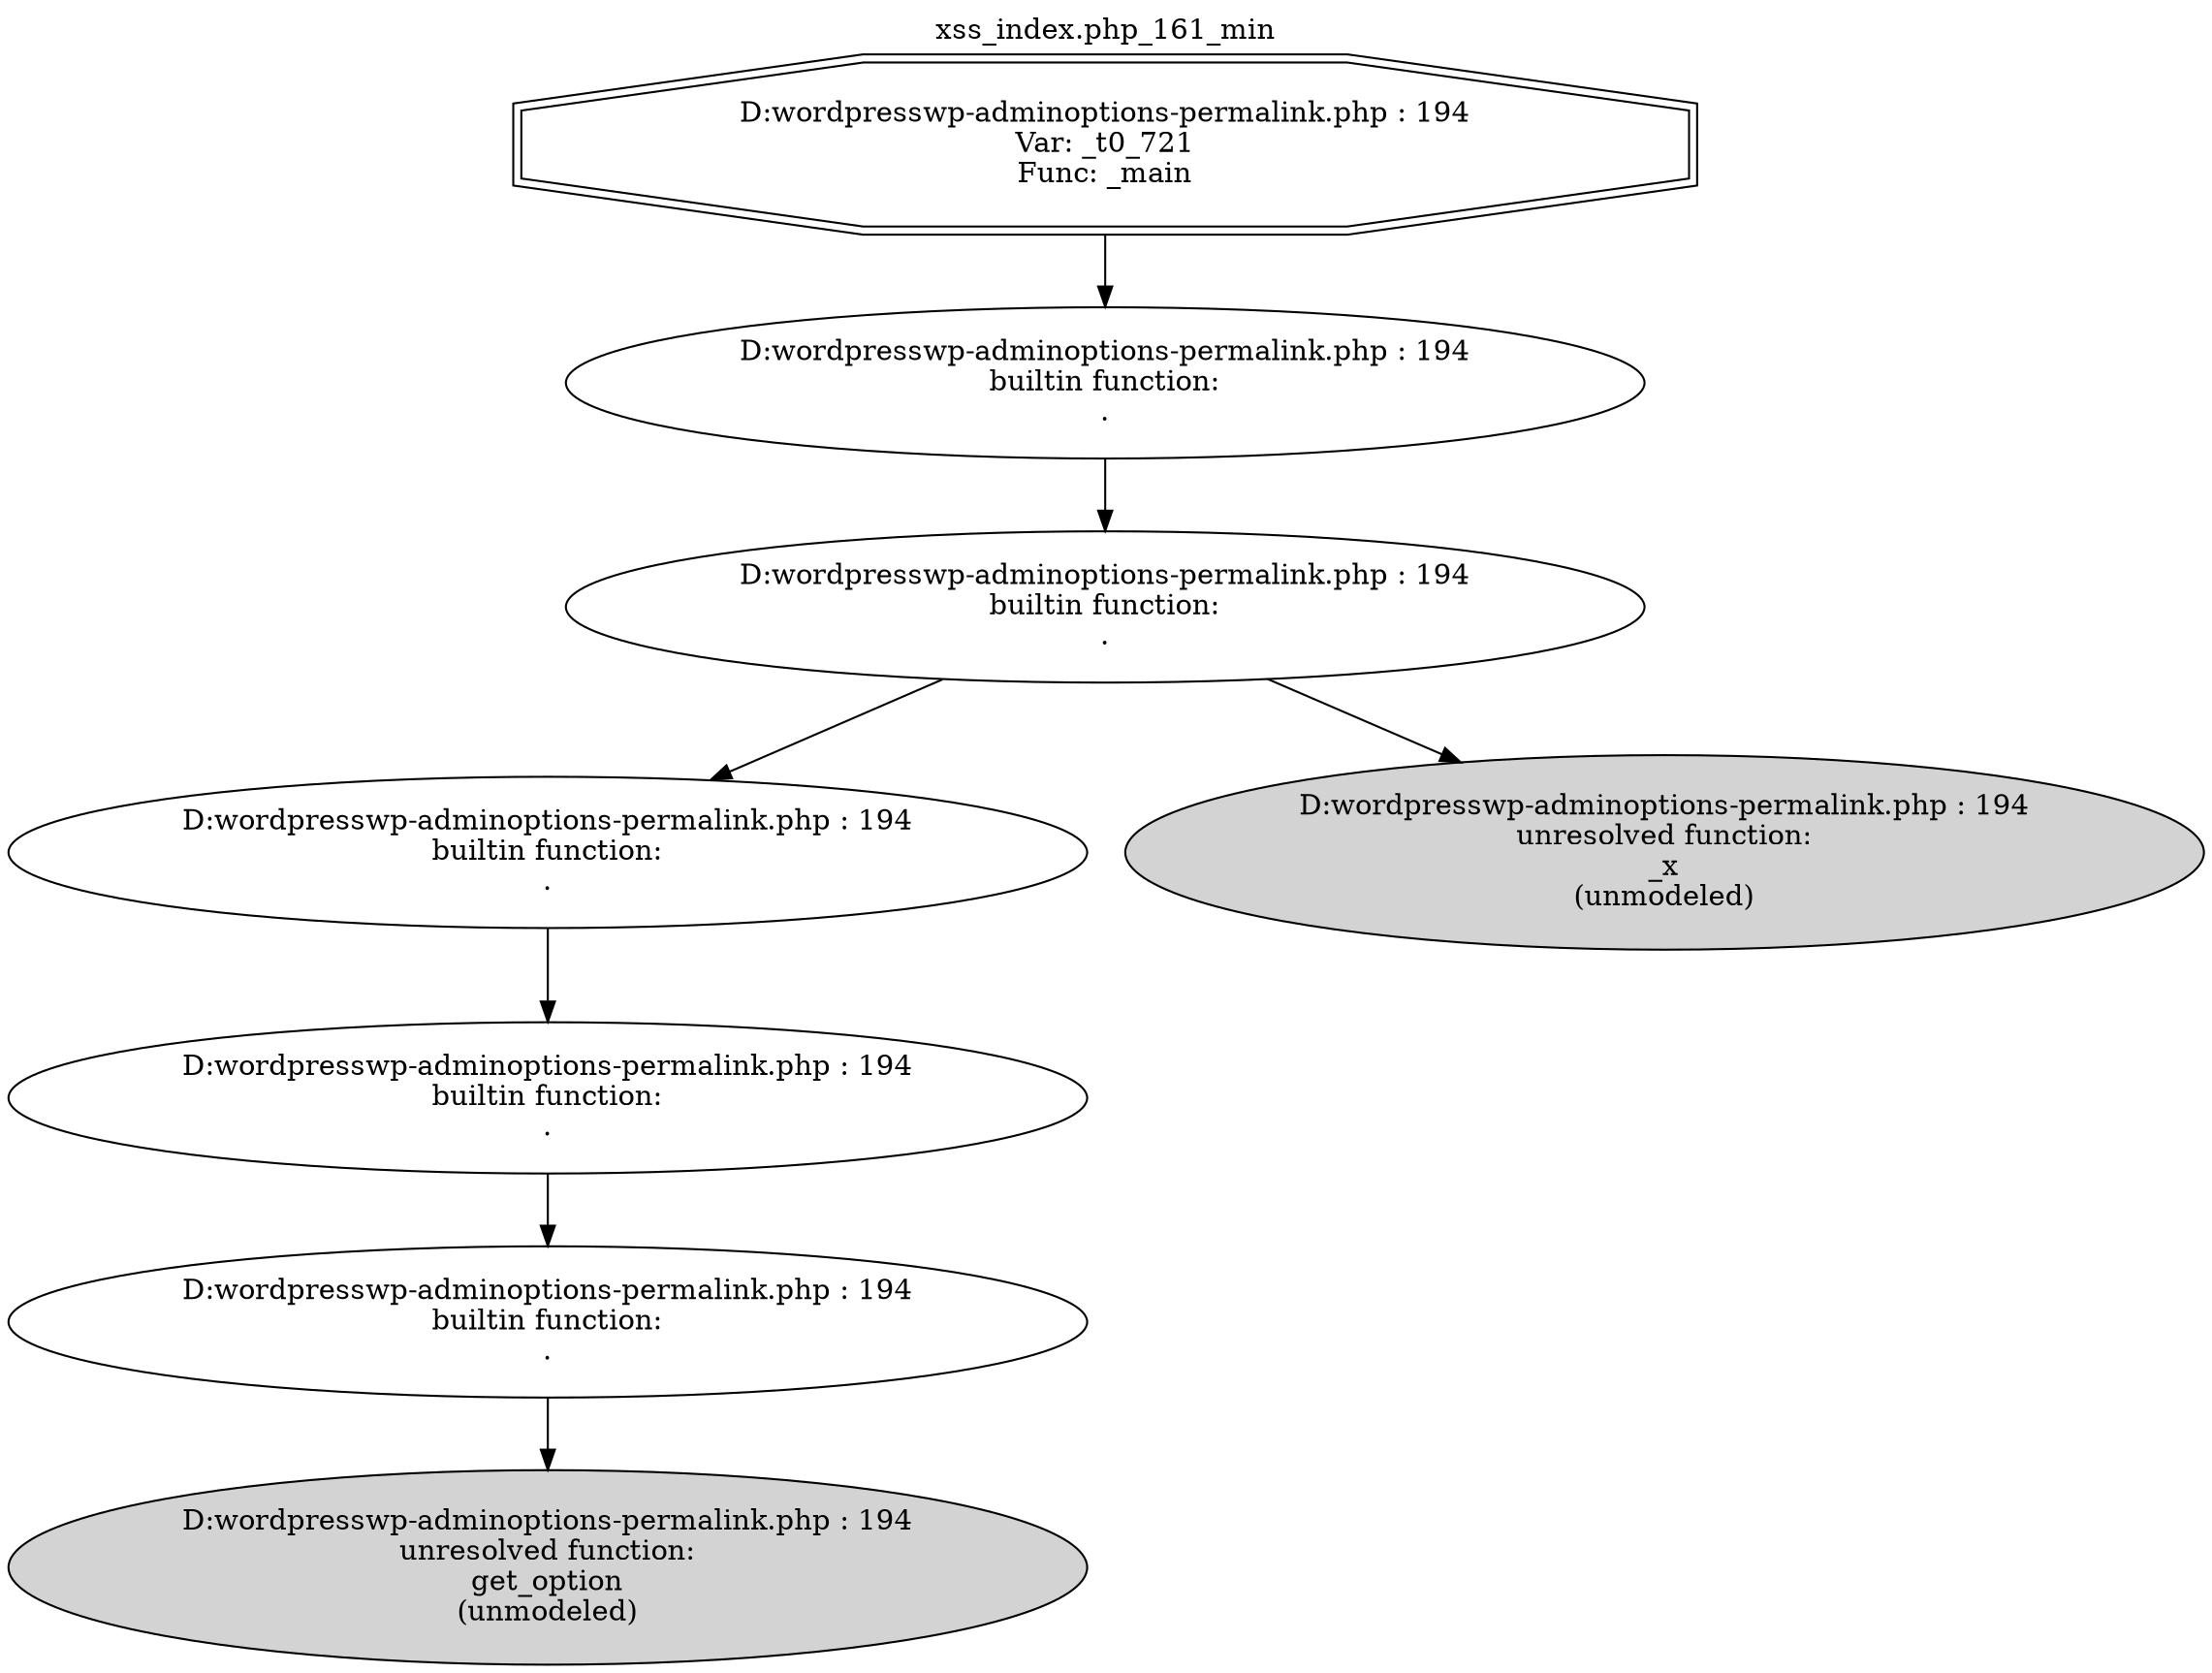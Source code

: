 digraph cfg {
  label="xss_index.php_161_min";
  labelloc=t;
  n1 [shape=doubleoctagon, label="D:\wordpress\wp-admin\options-permalink.php : 194\nVar: _t0_721\nFunc: _main\n"];
  n2 [shape=ellipse, label="D:\wordpress\wp-admin\options-permalink.php : 194\nbuiltin function:\n.\n"];
  n3 [shape=ellipse, label="D:\wordpress\wp-admin\options-permalink.php : 194\nbuiltin function:\n.\n"];
  n4 [shape=ellipse, label="D:\wordpress\wp-admin\options-permalink.php : 194\nbuiltin function:\n.\n"];
  n5 [shape=ellipse, label="D:\wordpress\wp-admin\options-permalink.php : 194\nbuiltin function:\n.\n"];
  n6 [shape=ellipse, label="D:\wordpress\wp-admin\options-permalink.php : 194\nbuiltin function:\n.\n"];
  n7 [shape=ellipse, label="D:\wordpress\wp-admin\options-permalink.php : 194\nunresolved function:\nget_option\n(unmodeled)\n",style=filled];
  n8 [shape=ellipse, label="D:\wordpress\wp-admin\options-permalink.php : 194\nunresolved function:\n_x\n(unmodeled)\n",style=filled];
  n1 -> n2;
  n2 -> n3;
  n3 -> n4;
  n3 -> n8;
  n4 -> n5;
  n5 -> n6;
  n6 -> n7;
}
